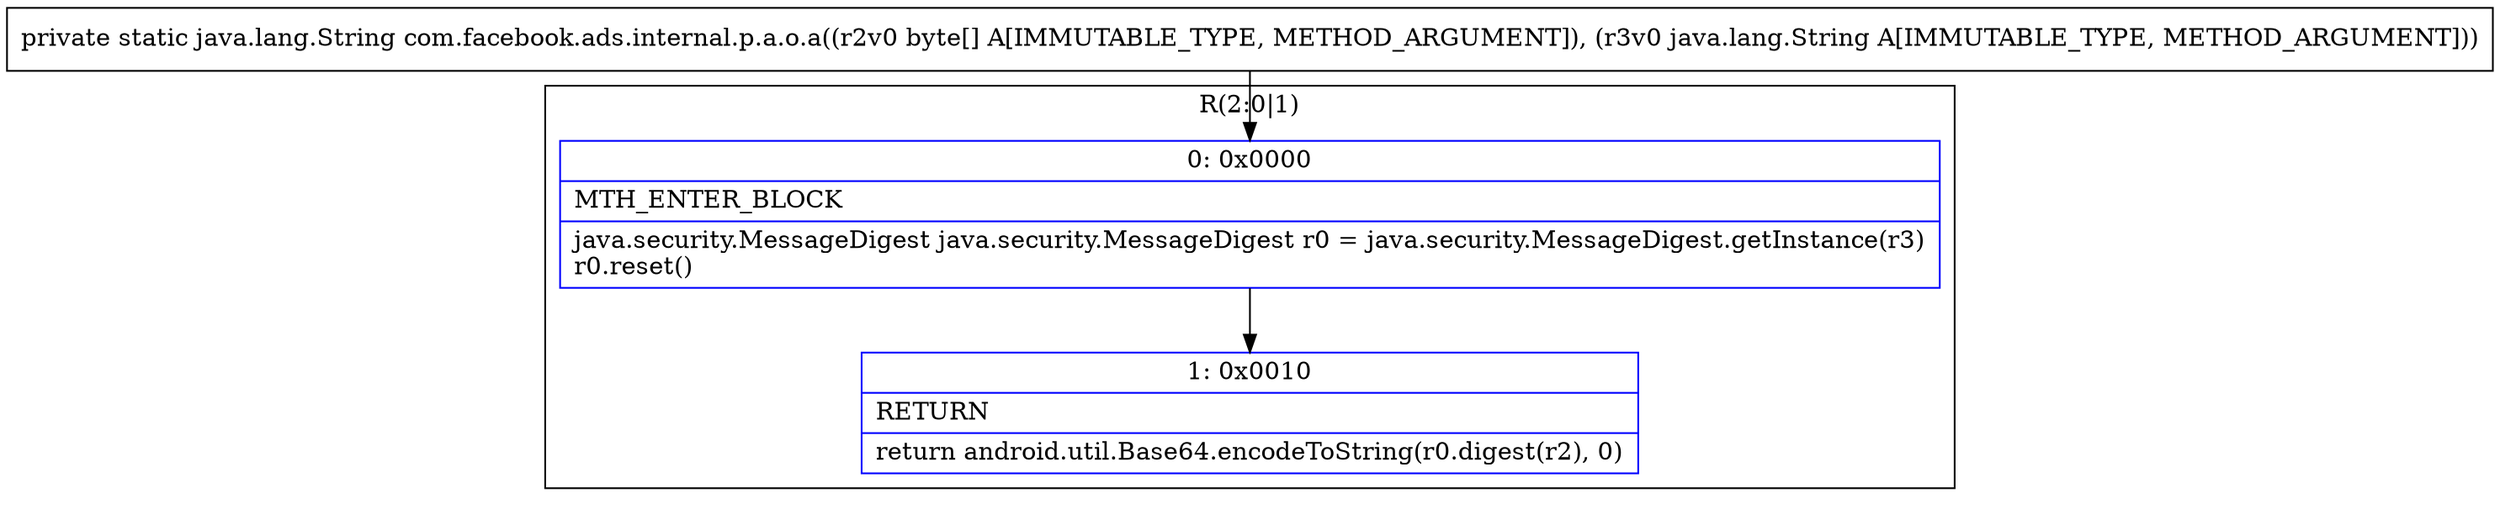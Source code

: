 digraph "CFG forcom.facebook.ads.internal.p.a.o.a([BLjava\/lang\/String;)Ljava\/lang\/String;" {
subgraph cluster_Region_1176586934 {
label = "R(2:0|1)";
node [shape=record,color=blue];
Node_0 [shape=record,label="{0\:\ 0x0000|MTH_ENTER_BLOCK\l|java.security.MessageDigest java.security.MessageDigest r0 = java.security.MessageDigest.getInstance(r3)\lr0.reset()\l}"];
Node_1 [shape=record,label="{1\:\ 0x0010|RETURN\l|return android.util.Base64.encodeToString(r0.digest(r2), 0)\l}"];
}
MethodNode[shape=record,label="{private static java.lang.String com.facebook.ads.internal.p.a.o.a((r2v0 byte[] A[IMMUTABLE_TYPE, METHOD_ARGUMENT]), (r3v0 java.lang.String A[IMMUTABLE_TYPE, METHOD_ARGUMENT])) }"];
MethodNode -> Node_0;
Node_0 -> Node_1;
}

